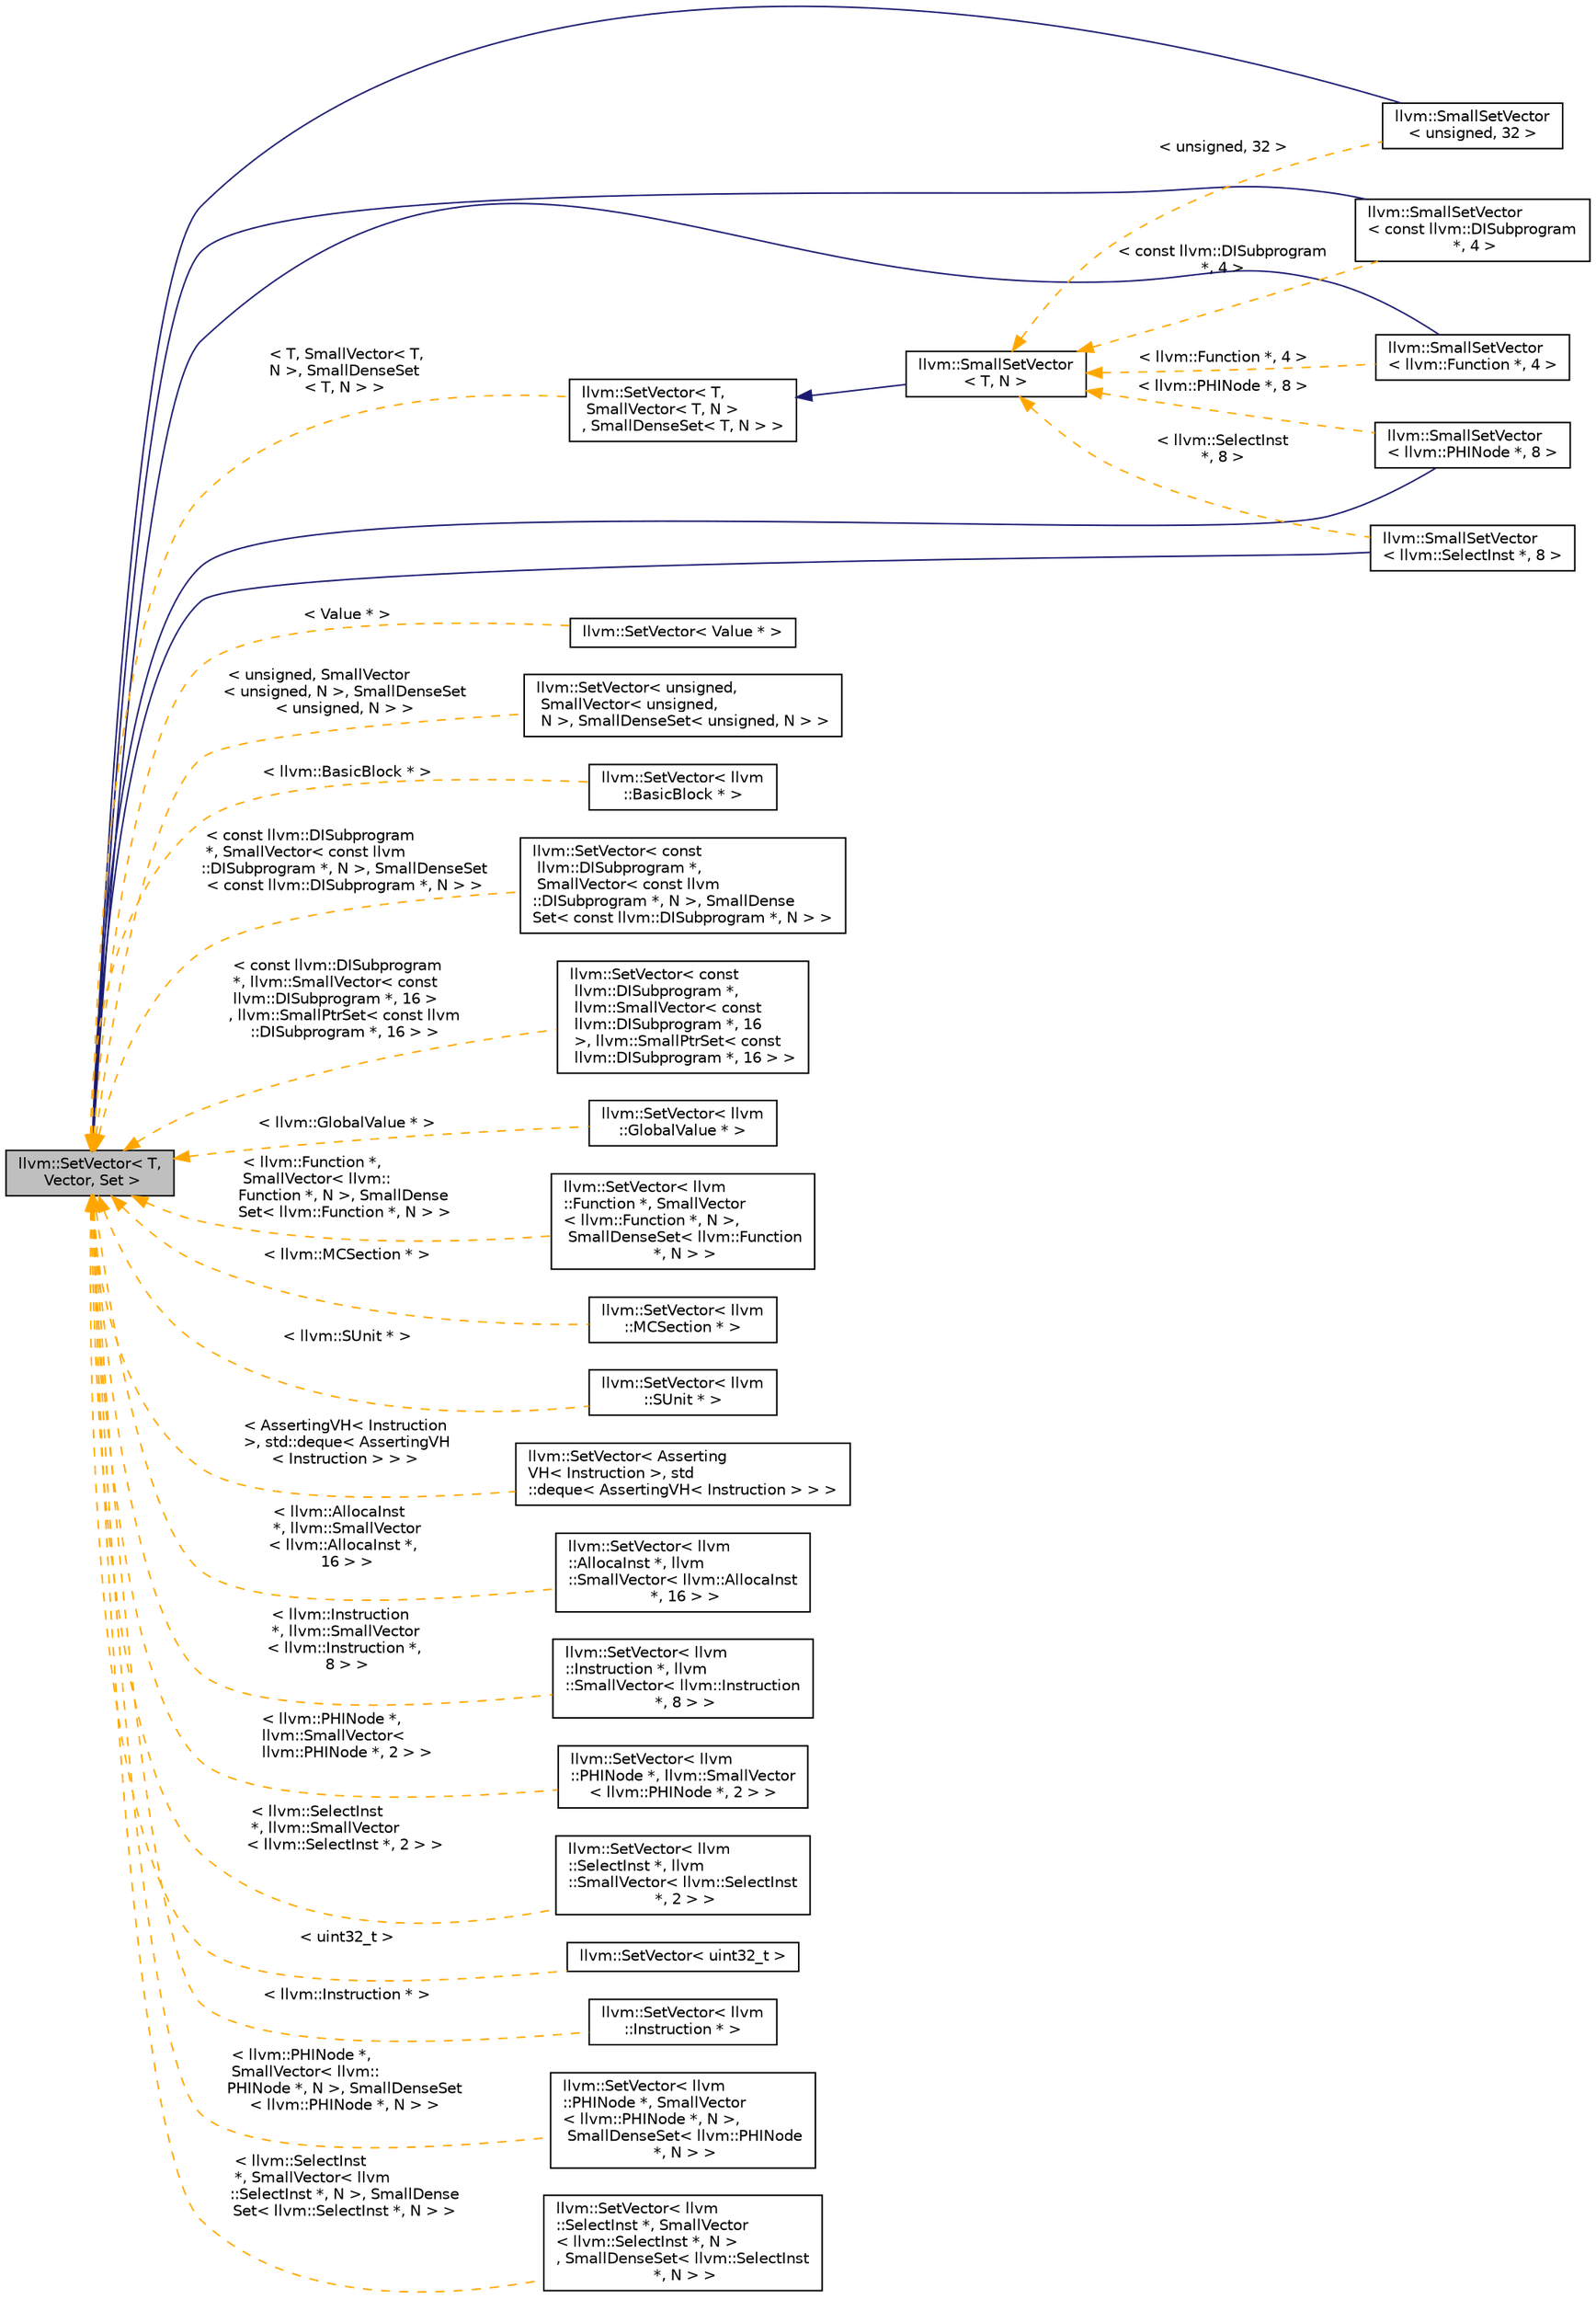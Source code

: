 digraph "llvm::SetVector&lt; T, Vector, Set &gt;"
{
 // LATEX_PDF_SIZE
  bgcolor="transparent";
  edge [fontname="Helvetica",fontsize="10",labelfontname="Helvetica",labelfontsize="10"];
  node [fontname="Helvetica",fontsize="10",shape="box"];
  rankdir="LR";
  Node1 [label="llvm::SetVector\< T,\l Vector, Set \>",height=0.2,width=0.4,color="black", fillcolor="grey75", style="filled", fontcolor="black",tooltip="A vector that has set insertion semantics."];
  Node1 -> Node2 [dir="back",color="midnightblue",fontsize="10",style="solid",fontname="Helvetica"];
  Node2 [label="llvm::SmallSetVector\l\< unsigned, 32 \>",height=0.2,width=0.4,color="black",URL="$classllvm_1_1SmallSetVector.html",tooltip=" "];
  Node1 -> Node3 [dir="back",color="midnightblue",fontsize="10",style="solid",fontname="Helvetica"];
  Node3 [label="llvm::SmallSetVector\l\< const llvm::DISubprogram\l *, 4 \>",height=0.2,width=0.4,color="black",URL="$classllvm_1_1SmallSetVector.html",tooltip=" "];
  Node1 -> Node4 [dir="back",color="midnightblue",fontsize="10",style="solid",fontname="Helvetica"];
  Node4 [label="llvm::SmallSetVector\l\< llvm::Function *, 4 \>",height=0.2,width=0.4,color="black",URL="$classllvm_1_1SmallSetVector.html",tooltip=" "];
  Node1 -> Node5 [dir="back",color="midnightblue",fontsize="10",style="solid",fontname="Helvetica"];
  Node5 [label="llvm::SmallSetVector\l\< llvm::PHINode *, 8 \>",height=0.2,width=0.4,color="black",URL="$classllvm_1_1SmallSetVector.html",tooltip=" "];
  Node1 -> Node6 [dir="back",color="midnightblue",fontsize="10",style="solid",fontname="Helvetica"];
  Node6 [label="llvm::SmallSetVector\l\< llvm::SelectInst *, 8 \>",height=0.2,width=0.4,color="black",URL="$classllvm_1_1SmallSetVector.html",tooltip=" "];
  Node1 -> Node7 [dir="back",color="orange",fontsize="10",style="dashed",label=" \< T, SmallVector\< T,\l N \>, SmallDenseSet\l\< T, N \> \>" ,fontname="Helvetica"];
  Node7 [label="llvm::SetVector\< T,\l SmallVector\< T, N \>\l, SmallDenseSet\< T, N \> \>",height=0.2,width=0.4,color="black",URL="$classllvm_1_1SetVector.html",tooltip=" "];
  Node7 -> Node8 [dir="back",color="midnightblue",fontsize="10",style="solid",fontname="Helvetica"];
  Node8 [label="llvm::SmallSetVector\l\< T, N \>",height=0.2,width=0.4,color="black",URL="$classllvm_1_1SmallSetVector.html",tooltip="A SetVector that performs no allocations if smaller than a certain size."];
  Node8 -> Node2 [dir="back",color="orange",fontsize="10",style="dashed",label=" \< unsigned, 32 \>" ,fontname="Helvetica"];
  Node8 -> Node3 [dir="back",color="orange",fontsize="10",style="dashed",label=" \< const llvm::DISubprogram\l *, 4 \>" ,fontname="Helvetica"];
  Node8 -> Node4 [dir="back",color="orange",fontsize="10",style="dashed",label=" \< llvm::Function *, 4 \>" ,fontname="Helvetica"];
  Node8 -> Node5 [dir="back",color="orange",fontsize="10",style="dashed",label=" \< llvm::PHINode *, 8 \>" ,fontname="Helvetica"];
  Node8 -> Node6 [dir="back",color="orange",fontsize="10",style="dashed",label=" \< llvm::SelectInst\l *, 8 \>" ,fontname="Helvetica"];
  Node1 -> Node9 [dir="back",color="orange",fontsize="10",style="dashed",label=" \< Value * \>" ,fontname="Helvetica"];
  Node9 [label="llvm::SetVector\< Value * \>",height=0.2,width=0.4,color="black",URL="$classllvm_1_1SetVector.html",tooltip=" "];
  Node1 -> Node10 [dir="back",color="orange",fontsize="10",style="dashed",label=" \< unsigned, SmallVector\l\< unsigned, N \>, SmallDenseSet\l\< unsigned, N \> \>" ,fontname="Helvetica"];
  Node10 [label="llvm::SetVector\< unsigned,\l SmallVector\< unsigned,\l N \>, SmallDenseSet\< unsigned, N \> \>",height=0.2,width=0.4,color="black",URL="$classllvm_1_1SetVector.html",tooltip=" "];
  Node1 -> Node11 [dir="back",color="orange",fontsize="10",style="dashed",label=" \< llvm::BasicBlock * \>" ,fontname="Helvetica"];
  Node11 [label="llvm::SetVector\< llvm\l::BasicBlock * \>",height=0.2,width=0.4,color="black",URL="$classllvm_1_1SetVector.html",tooltip=" "];
  Node1 -> Node12 [dir="back",color="orange",fontsize="10",style="dashed",label=" \< const llvm::DISubprogram\l *, SmallVector\< const llvm\l::DISubprogram *, N \>, SmallDenseSet\l\< const llvm::DISubprogram *, N \> \>" ,fontname="Helvetica"];
  Node12 [label="llvm::SetVector\< const\l llvm::DISubprogram *,\l SmallVector\< const llvm\l::DISubprogram *, N \>, SmallDense\lSet\< const llvm::DISubprogram *, N \> \>",height=0.2,width=0.4,color="black",URL="$classllvm_1_1SetVector.html",tooltip=" "];
  Node1 -> Node13 [dir="back",color="orange",fontsize="10",style="dashed",label=" \< const llvm::DISubprogram\l *, llvm::SmallVector\< const\l llvm::DISubprogram *, 16 \>\l, llvm::SmallPtrSet\< const llvm\l::DISubprogram *, 16 \> \>" ,fontname="Helvetica"];
  Node13 [label="llvm::SetVector\< const\l llvm::DISubprogram *,\l llvm::SmallVector\< const\l llvm::DISubprogram *, 16\l \>, llvm::SmallPtrSet\< const\l llvm::DISubprogram *, 16 \> \>",height=0.2,width=0.4,color="black",URL="$classllvm_1_1SetVector.html",tooltip=" "];
  Node1 -> Node14 [dir="back",color="orange",fontsize="10",style="dashed",label=" \< llvm::GlobalValue * \>" ,fontname="Helvetica"];
  Node14 [label="llvm::SetVector\< llvm\l::GlobalValue * \>",height=0.2,width=0.4,color="black",URL="$classllvm_1_1SetVector.html",tooltip=" "];
  Node1 -> Node15 [dir="back",color="orange",fontsize="10",style="dashed",label=" \< llvm::Function *,\l SmallVector\< llvm::\lFunction *, N \>, SmallDense\lSet\< llvm::Function *, N \> \>" ,fontname="Helvetica"];
  Node15 [label="llvm::SetVector\< llvm\l::Function *, SmallVector\l\< llvm::Function *, N \>,\l SmallDenseSet\< llvm::Function\l *, N \> \>",height=0.2,width=0.4,color="black",URL="$classllvm_1_1SetVector.html",tooltip=" "];
  Node1 -> Node16 [dir="back",color="orange",fontsize="10",style="dashed",label=" \< llvm::MCSection * \>" ,fontname="Helvetica"];
  Node16 [label="llvm::SetVector\< llvm\l::MCSection * \>",height=0.2,width=0.4,color="black",URL="$classllvm_1_1SetVector.html",tooltip=" "];
  Node1 -> Node17 [dir="back",color="orange",fontsize="10",style="dashed",label=" \< llvm::SUnit * \>" ,fontname="Helvetica"];
  Node17 [label="llvm::SetVector\< llvm\l::SUnit * \>",height=0.2,width=0.4,color="black",URL="$classllvm_1_1SetVector.html",tooltip=" "];
  Node1 -> Node18 [dir="back",color="orange",fontsize="10",style="dashed",label=" \< AssertingVH\< Instruction\l \>, std::deque\< AssertingVH\l\< Instruction \> \> \>" ,fontname="Helvetica"];
  Node18 [label="llvm::SetVector\< Asserting\lVH\< Instruction \>, std\l::deque\< AssertingVH\< Instruction \> \> \>",height=0.2,width=0.4,color="black",URL="$classllvm_1_1SetVector.html",tooltip=" "];
  Node1 -> Node19 [dir="back",color="orange",fontsize="10",style="dashed",label=" \< llvm::AllocaInst\l *, llvm::SmallVector\l\< llvm::AllocaInst *,\l 16 \> \>" ,fontname="Helvetica"];
  Node19 [label="llvm::SetVector\< llvm\l::AllocaInst *, llvm\l::SmallVector\< llvm::AllocaInst\l *, 16 \> \>",height=0.2,width=0.4,color="black",URL="$classllvm_1_1SetVector.html",tooltip=" "];
  Node1 -> Node20 [dir="back",color="orange",fontsize="10",style="dashed",label=" \< llvm::Instruction\l *, llvm::SmallVector\l\< llvm::Instruction *,\l 8 \> \>" ,fontname="Helvetica"];
  Node20 [label="llvm::SetVector\< llvm\l::Instruction *, llvm\l::SmallVector\< llvm::Instruction\l *, 8 \> \>",height=0.2,width=0.4,color="black",URL="$classllvm_1_1SetVector.html",tooltip=" "];
  Node1 -> Node21 [dir="back",color="orange",fontsize="10",style="dashed",label=" \< llvm::PHINode *,\l llvm::SmallVector\<\l llvm::PHINode *, 2 \> \>" ,fontname="Helvetica"];
  Node21 [label="llvm::SetVector\< llvm\l::PHINode *, llvm::SmallVector\l\< llvm::PHINode *, 2 \> \>",height=0.2,width=0.4,color="black",URL="$classllvm_1_1SetVector.html",tooltip=" "];
  Node1 -> Node22 [dir="back",color="orange",fontsize="10",style="dashed",label=" \< llvm::SelectInst\l *, llvm::SmallVector\l\< llvm::SelectInst *, 2 \> \>" ,fontname="Helvetica"];
  Node22 [label="llvm::SetVector\< llvm\l::SelectInst *, llvm\l::SmallVector\< llvm::SelectInst\l *, 2 \> \>",height=0.2,width=0.4,color="black",URL="$classllvm_1_1SetVector.html",tooltip=" "];
  Node1 -> Node23 [dir="back",color="orange",fontsize="10",style="dashed",label=" \< uint32_t \>" ,fontname="Helvetica"];
  Node23 [label="llvm::SetVector\< uint32_t \>",height=0.2,width=0.4,color="black",URL="$classllvm_1_1SetVector.html",tooltip=" "];
  Node1 -> Node24 [dir="back",color="orange",fontsize="10",style="dashed",label=" \< llvm::Instruction * \>" ,fontname="Helvetica"];
  Node24 [label="llvm::SetVector\< llvm\l::Instruction * \>",height=0.2,width=0.4,color="black",URL="$classllvm_1_1SetVector.html",tooltip=" "];
  Node1 -> Node25 [dir="back",color="orange",fontsize="10",style="dashed",label=" \< llvm::PHINode *,\l SmallVector\< llvm::\lPHINode *, N \>, SmallDenseSet\l\< llvm::PHINode *, N \> \>" ,fontname="Helvetica"];
  Node25 [label="llvm::SetVector\< llvm\l::PHINode *, SmallVector\l\< llvm::PHINode *, N \>,\l SmallDenseSet\< llvm::PHINode\l *, N \> \>",height=0.2,width=0.4,color="black",URL="$classllvm_1_1SetVector.html",tooltip=" "];
  Node1 -> Node26 [dir="back",color="orange",fontsize="10",style="dashed",label=" \< llvm::SelectInst\l *, SmallVector\< llvm\l::SelectInst *, N \>, SmallDense\lSet\< llvm::SelectInst *, N \> \>" ,fontname="Helvetica"];
  Node26 [label="llvm::SetVector\< llvm\l::SelectInst *, SmallVector\l\< llvm::SelectInst *, N \>\l, SmallDenseSet\< llvm::SelectInst\l *, N \> \>",height=0.2,width=0.4,color="black",URL="$classllvm_1_1SetVector.html",tooltip=" "];
}
